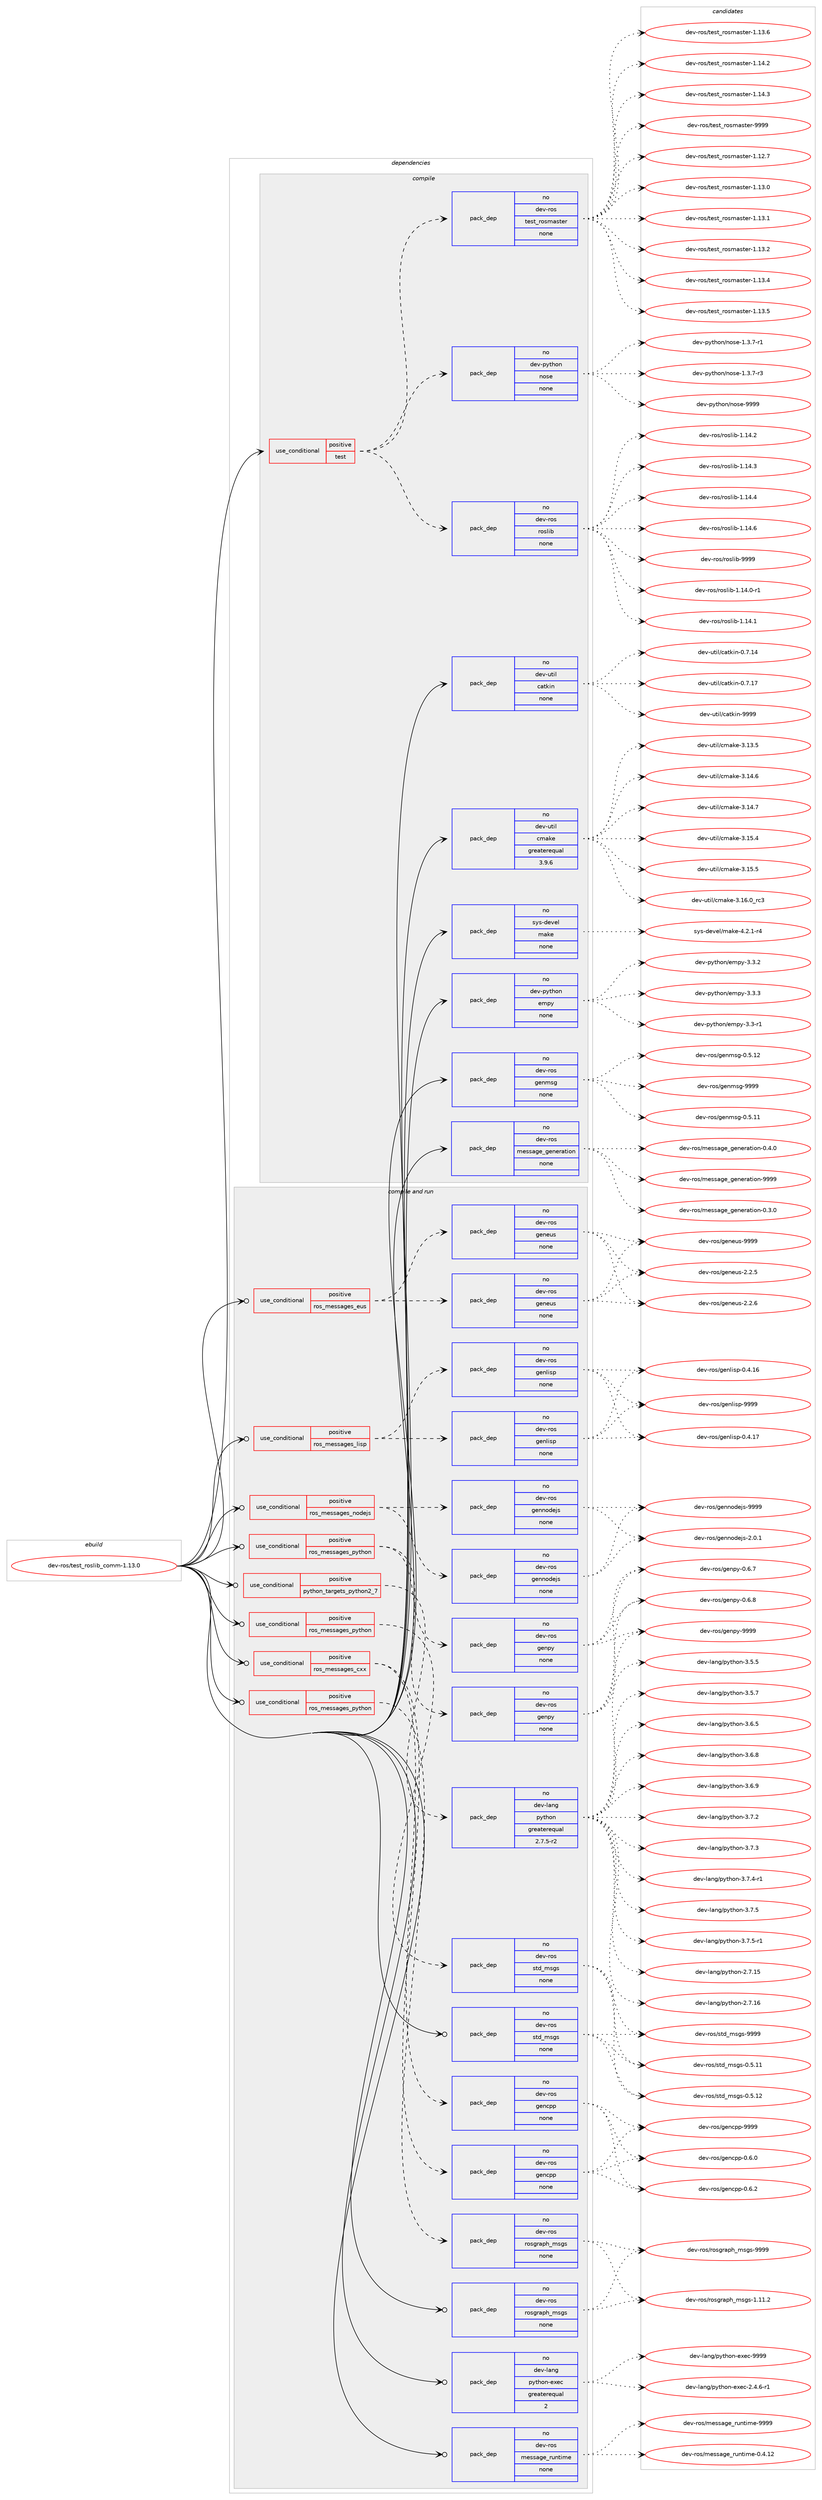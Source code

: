 digraph prolog {

# *************
# Graph options
# *************

newrank=true;
concentrate=true;
compound=true;
graph [rankdir=LR,fontname=Helvetica,fontsize=10,ranksep=1.5];#, ranksep=2.5, nodesep=0.2];
edge  [arrowhead=vee];
node  [fontname=Helvetica,fontsize=10];

# **********
# The ebuild
# **********

subgraph cluster_leftcol {
color=gray;
rank=same;
label=<<i>ebuild</i>>;
id [label="dev-ros/test_roslib_comm-1.13.0", color=red, width=4, href="../dev-ros/test_roslib_comm-1.13.0.svg"];
}

# ****************
# The dependencies
# ****************

subgraph cluster_midcol {
color=gray;
label=<<i>dependencies</i>>;
subgraph cluster_compile {
fillcolor="#eeeeee";
style=filled;
label=<<i>compile</i>>;
subgraph cond155794 {
dependency669003 [label=<<TABLE BORDER="0" CELLBORDER="1" CELLSPACING="0" CELLPADDING="4"><TR><TD ROWSPAN="3" CELLPADDING="10">use_conditional</TD></TR><TR><TD>positive</TD></TR><TR><TD>test</TD></TR></TABLE>>, shape=none, color=red];
subgraph pack501303 {
dependency669004 [label=<<TABLE BORDER="0" CELLBORDER="1" CELLSPACING="0" CELLPADDING="4" WIDTH="220"><TR><TD ROWSPAN="6" CELLPADDING="30">pack_dep</TD></TR><TR><TD WIDTH="110">no</TD></TR><TR><TD>dev-ros</TD></TR><TR><TD>roslib</TD></TR><TR><TD>none</TD></TR><TR><TD></TD></TR></TABLE>>, shape=none, color=blue];
}
dependency669003:e -> dependency669004:w [weight=20,style="dashed",arrowhead="vee"];
subgraph pack501304 {
dependency669005 [label=<<TABLE BORDER="0" CELLBORDER="1" CELLSPACING="0" CELLPADDING="4" WIDTH="220"><TR><TD ROWSPAN="6" CELLPADDING="30">pack_dep</TD></TR><TR><TD WIDTH="110">no</TD></TR><TR><TD>dev-python</TD></TR><TR><TD>nose</TD></TR><TR><TD>none</TD></TR><TR><TD></TD></TR></TABLE>>, shape=none, color=blue];
}
dependency669003:e -> dependency669005:w [weight=20,style="dashed",arrowhead="vee"];
subgraph pack501305 {
dependency669006 [label=<<TABLE BORDER="0" CELLBORDER="1" CELLSPACING="0" CELLPADDING="4" WIDTH="220"><TR><TD ROWSPAN="6" CELLPADDING="30">pack_dep</TD></TR><TR><TD WIDTH="110">no</TD></TR><TR><TD>dev-ros</TD></TR><TR><TD>test_rosmaster</TD></TR><TR><TD>none</TD></TR><TR><TD></TD></TR></TABLE>>, shape=none, color=blue];
}
dependency669003:e -> dependency669006:w [weight=20,style="dashed",arrowhead="vee"];
}
id:e -> dependency669003:w [weight=20,style="solid",arrowhead="vee"];
subgraph pack501306 {
dependency669007 [label=<<TABLE BORDER="0" CELLBORDER="1" CELLSPACING="0" CELLPADDING="4" WIDTH="220"><TR><TD ROWSPAN="6" CELLPADDING="30">pack_dep</TD></TR><TR><TD WIDTH="110">no</TD></TR><TR><TD>dev-python</TD></TR><TR><TD>empy</TD></TR><TR><TD>none</TD></TR><TR><TD></TD></TR></TABLE>>, shape=none, color=blue];
}
id:e -> dependency669007:w [weight=20,style="solid",arrowhead="vee"];
subgraph pack501307 {
dependency669008 [label=<<TABLE BORDER="0" CELLBORDER="1" CELLSPACING="0" CELLPADDING="4" WIDTH="220"><TR><TD ROWSPAN="6" CELLPADDING="30">pack_dep</TD></TR><TR><TD WIDTH="110">no</TD></TR><TR><TD>dev-ros</TD></TR><TR><TD>genmsg</TD></TR><TR><TD>none</TD></TR><TR><TD></TD></TR></TABLE>>, shape=none, color=blue];
}
id:e -> dependency669008:w [weight=20,style="solid",arrowhead="vee"];
subgraph pack501308 {
dependency669009 [label=<<TABLE BORDER="0" CELLBORDER="1" CELLSPACING="0" CELLPADDING="4" WIDTH="220"><TR><TD ROWSPAN="6" CELLPADDING="30">pack_dep</TD></TR><TR><TD WIDTH="110">no</TD></TR><TR><TD>dev-ros</TD></TR><TR><TD>message_generation</TD></TR><TR><TD>none</TD></TR><TR><TD></TD></TR></TABLE>>, shape=none, color=blue];
}
id:e -> dependency669009:w [weight=20,style="solid",arrowhead="vee"];
subgraph pack501309 {
dependency669010 [label=<<TABLE BORDER="0" CELLBORDER="1" CELLSPACING="0" CELLPADDING="4" WIDTH="220"><TR><TD ROWSPAN="6" CELLPADDING="30">pack_dep</TD></TR><TR><TD WIDTH="110">no</TD></TR><TR><TD>dev-util</TD></TR><TR><TD>catkin</TD></TR><TR><TD>none</TD></TR><TR><TD></TD></TR></TABLE>>, shape=none, color=blue];
}
id:e -> dependency669010:w [weight=20,style="solid",arrowhead="vee"];
subgraph pack501310 {
dependency669011 [label=<<TABLE BORDER="0" CELLBORDER="1" CELLSPACING="0" CELLPADDING="4" WIDTH="220"><TR><TD ROWSPAN="6" CELLPADDING="30">pack_dep</TD></TR><TR><TD WIDTH="110">no</TD></TR><TR><TD>dev-util</TD></TR><TR><TD>cmake</TD></TR><TR><TD>greaterequal</TD></TR><TR><TD>3.9.6</TD></TR></TABLE>>, shape=none, color=blue];
}
id:e -> dependency669011:w [weight=20,style="solid",arrowhead="vee"];
subgraph pack501311 {
dependency669012 [label=<<TABLE BORDER="0" CELLBORDER="1" CELLSPACING="0" CELLPADDING="4" WIDTH="220"><TR><TD ROWSPAN="6" CELLPADDING="30">pack_dep</TD></TR><TR><TD WIDTH="110">no</TD></TR><TR><TD>sys-devel</TD></TR><TR><TD>make</TD></TR><TR><TD>none</TD></TR><TR><TD></TD></TR></TABLE>>, shape=none, color=blue];
}
id:e -> dependency669012:w [weight=20,style="solid",arrowhead="vee"];
}
subgraph cluster_compileandrun {
fillcolor="#eeeeee";
style=filled;
label=<<i>compile and run</i>>;
subgraph cond155795 {
dependency669013 [label=<<TABLE BORDER="0" CELLBORDER="1" CELLSPACING="0" CELLPADDING="4"><TR><TD ROWSPAN="3" CELLPADDING="10">use_conditional</TD></TR><TR><TD>positive</TD></TR><TR><TD>python_targets_python2_7</TD></TR></TABLE>>, shape=none, color=red];
subgraph pack501312 {
dependency669014 [label=<<TABLE BORDER="0" CELLBORDER="1" CELLSPACING="0" CELLPADDING="4" WIDTH="220"><TR><TD ROWSPAN="6" CELLPADDING="30">pack_dep</TD></TR><TR><TD WIDTH="110">no</TD></TR><TR><TD>dev-lang</TD></TR><TR><TD>python</TD></TR><TR><TD>greaterequal</TD></TR><TR><TD>2.7.5-r2</TD></TR></TABLE>>, shape=none, color=blue];
}
dependency669013:e -> dependency669014:w [weight=20,style="dashed",arrowhead="vee"];
}
id:e -> dependency669013:w [weight=20,style="solid",arrowhead="odotvee"];
subgraph cond155796 {
dependency669015 [label=<<TABLE BORDER="0" CELLBORDER="1" CELLSPACING="0" CELLPADDING="4"><TR><TD ROWSPAN="3" CELLPADDING="10">use_conditional</TD></TR><TR><TD>positive</TD></TR><TR><TD>ros_messages_cxx</TD></TR></TABLE>>, shape=none, color=red];
subgraph pack501313 {
dependency669016 [label=<<TABLE BORDER="0" CELLBORDER="1" CELLSPACING="0" CELLPADDING="4" WIDTH="220"><TR><TD ROWSPAN="6" CELLPADDING="30">pack_dep</TD></TR><TR><TD WIDTH="110">no</TD></TR><TR><TD>dev-ros</TD></TR><TR><TD>gencpp</TD></TR><TR><TD>none</TD></TR><TR><TD></TD></TR></TABLE>>, shape=none, color=blue];
}
dependency669015:e -> dependency669016:w [weight=20,style="dashed",arrowhead="vee"];
subgraph pack501314 {
dependency669017 [label=<<TABLE BORDER="0" CELLBORDER="1" CELLSPACING="0" CELLPADDING="4" WIDTH="220"><TR><TD ROWSPAN="6" CELLPADDING="30">pack_dep</TD></TR><TR><TD WIDTH="110">no</TD></TR><TR><TD>dev-ros</TD></TR><TR><TD>gencpp</TD></TR><TR><TD>none</TD></TR><TR><TD></TD></TR></TABLE>>, shape=none, color=blue];
}
dependency669015:e -> dependency669017:w [weight=20,style="dashed",arrowhead="vee"];
}
id:e -> dependency669015:w [weight=20,style="solid",arrowhead="odotvee"];
subgraph cond155797 {
dependency669018 [label=<<TABLE BORDER="0" CELLBORDER="1" CELLSPACING="0" CELLPADDING="4"><TR><TD ROWSPAN="3" CELLPADDING="10">use_conditional</TD></TR><TR><TD>positive</TD></TR><TR><TD>ros_messages_eus</TD></TR></TABLE>>, shape=none, color=red];
subgraph pack501315 {
dependency669019 [label=<<TABLE BORDER="0" CELLBORDER="1" CELLSPACING="0" CELLPADDING="4" WIDTH="220"><TR><TD ROWSPAN="6" CELLPADDING="30">pack_dep</TD></TR><TR><TD WIDTH="110">no</TD></TR><TR><TD>dev-ros</TD></TR><TR><TD>geneus</TD></TR><TR><TD>none</TD></TR><TR><TD></TD></TR></TABLE>>, shape=none, color=blue];
}
dependency669018:e -> dependency669019:w [weight=20,style="dashed",arrowhead="vee"];
subgraph pack501316 {
dependency669020 [label=<<TABLE BORDER="0" CELLBORDER="1" CELLSPACING="0" CELLPADDING="4" WIDTH="220"><TR><TD ROWSPAN="6" CELLPADDING="30">pack_dep</TD></TR><TR><TD WIDTH="110">no</TD></TR><TR><TD>dev-ros</TD></TR><TR><TD>geneus</TD></TR><TR><TD>none</TD></TR><TR><TD></TD></TR></TABLE>>, shape=none, color=blue];
}
dependency669018:e -> dependency669020:w [weight=20,style="dashed",arrowhead="vee"];
}
id:e -> dependency669018:w [weight=20,style="solid",arrowhead="odotvee"];
subgraph cond155798 {
dependency669021 [label=<<TABLE BORDER="0" CELLBORDER="1" CELLSPACING="0" CELLPADDING="4"><TR><TD ROWSPAN="3" CELLPADDING="10">use_conditional</TD></TR><TR><TD>positive</TD></TR><TR><TD>ros_messages_lisp</TD></TR></TABLE>>, shape=none, color=red];
subgraph pack501317 {
dependency669022 [label=<<TABLE BORDER="0" CELLBORDER="1" CELLSPACING="0" CELLPADDING="4" WIDTH="220"><TR><TD ROWSPAN="6" CELLPADDING="30">pack_dep</TD></TR><TR><TD WIDTH="110">no</TD></TR><TR><TD>dev-ros</TD></TR><TR><TD>genlisp</TD></TR><TR><TD>none</TD></TR><TR><TD></TD></TR></TABLE>>, shape=none, color=blue];
}
dependency669021:e -> dependency669022:w [weight=20,style="dashed",arrowhead="vee"];
subgraph pack501318 {
dependency669023 [label=<<TABLE BORDER="0" CELLBORDER="1" CELLSPACING="0" CELLPADDING="4" WIDTH="220"><TR><TD ROWSPAN="6" CELLPADDING="30">pack_dep</TD></TR><TR><TD WIDTH="110">no</TD></TR><TR><TD>dev-ros</TD></TR><TR><TD>genlisp</TD></TR><TR><TD>none</TD></TR><TR><TD></TD></TR></TABLE>>, shape=none, color=blue];
}
dependency669021:e -> dependency669023:w [weight=20,style="dashed",arrowhead="vee"];
}
id:e -> dependency669021:w [weight=20,style="solid",arrowhead="odotvee"];
subgraph cond155799 {
dependency669024 [label=<<TABLE BORDER="0" CELLBORDER="1" CELLSPACING="0" CELLPADDING="4"><TR><TD ROWSPAN="3" CELLPADDING="10">use_conditional</TD></TR><TR><TD>positive</TD></TR><TR><TD>ros_messages_nodejs</TD></TR></TABLE>>, shape=none, color=red];
subgraph pack501319 {
dependency669025 [label=<<TABLE BORDER="0" CELLBORDER="1" CELLSPACING="0" CELLPADDING="4" WIDTH="220"><TR><TD ROWSPAN="6" CELLPADDING="30">pack_dep</TD></TR><TR><TD WIDTH="110">no</TD></TR><TR><TD>dev-ros</TD></TR><TR><TD>gennodejs</TD></TR><TR><TD>none</TD></TR><TR><TD></TD></TR></TABLE>>, shape=none, color=blue];
}
dependency669024:e -> dependency669025:w [weight=20,style="dashed",arrowhead="vee"];
subgraph pack501320 {
dependency669026 [label=<<TABLE BORDER="0" CELLBORDER="1" CELLSPACING="0" CELLPADDING="4" WIDTH="220"><TR><TD ROWSPAN="6" CELLPADDING="30">pack_dep</TD></TR><TR><TD WIDTH="110">no</TD></TR><TR><TD>dev-ros</TD></TR><TR><TD>gennodejs</TD></TR><TR><TD>none</TD></TR><TR><TD></TD></TR></TABLE>>, shape=none, color=blue];
}
dependency669024:e -> dependency669026:w [weight=20,style="dashed",arrowhead="vee"];
}
id:e -> dependency669024:w [weight=20,style="solid",arrowhead="odotvee"];
subgraph cond155800 {
dependency669027 [label=<<TABLE BORDER="0" CELLBORDER="1" CELLSPACING="0" CELLPADDING="4"><TR><TD ROWSPAN="3" CELLPADDING="10">use_conditional</TD></TR><TR><TD>positive</TD></TR><TR><TD>ros_messages_python</TD></TR></TABLE>>, shape=none, color=red];
subgraph pack501321 {
dependency669028 [label=<<TABLE BORDER="0" CELLBORDER="1" CELLSPACING="0" CELLPADDING="4" WIDTH="220"><TR><TD ROWSPAN="6" CELLPADDING="30">pack_dep</TD></TR><TR><TD WIDTH="110">no</TD></TR><TR><TD>dev-ros</TD></TR><TR><TD>genpy</TD></TR><TR><TD>none</TD></TR><TR><TD></TD></TR></TABLE>>, shape=none, color=blue];
}
dependency669027:e -> dependency669028:w [weight=20,style="dashed",arrowhead="vee"];
subgraph pack501322 {
dependency669029 [label=<<TABLE BORDER="0" CELLBORDER="1" CELLSPACING="0" CELLPADDING="4" WIDTH="220"><TR><TD ROWSPAN="6" CELLPADDING="30">pack_dep</TD></TR><TR><TD WIDTH="110">no</TD></TR><TR><TD>dev-ros</TD></TR><TR><TD>genpy</TD></TR><TR><TD>none</TD></TR><TR><TD></TD></TR></TABLE>>, shape=none, color=blue];
}
dependency669027:e -> dependency669029:w [weight=20,style="dashed",arrowhead="vee"];
}
id:e -> dependency669027:w [weight=20,style="solid",arrowhead="odotvee"];
subgraph cond155801 {
dependency669030 [label=<<TABLE BORDER="0" CELLBORDER="1" CELLSPACING="0" CELLPADDING="4"><TR><TD ROWSPAN="3" CELLPADDING="10">use_conditional</TD></TR><TR><TD>positive</TD></TR><TR><TD>ros_messages_python</TD></TR></TABLE>>, shape=none, color=red];
subgraph pack501323 {
dependency669031 [label=<<TABLE BORDER="0" CELLBORDER="1" CELLSPACING="0" CELLPADDING="4" WIDTH="220"><TR><TD ROWSPAN="6" CELLPADDING="30">pack_dep</TD></TR><TR><TD WIDTH="110">no</TD></TR><TR><TD>dev-ros</TD></TR><TR><TD>rosgraph_msgs</TD></TR><TR><TD>none</TD></TR><TR><TD></TD></TR></TABLE>>, shape=none, color=blue];
}
dependency669030:e -> dependency669031:w [weight=20,style="dashed",arrowhead="vee"];
}
id:e -> dependency669030:w [weight=20,style="solid",arrowhead="odotvee"];
subgraph cond155802 {
dependency669032 [label=<<TABLE BORDER="0" CELLBORDER="1" CELLSPACING="0" CELLPADDING="4"><TR><TD ROWSPAN="3" CELLPADDING="10">use_conditional</TD></TR><TR><TD>positive</TD></TR><TR><TD>ros_messages_python</TD></TR></TABLE>>, shape=none, color=red];
subgraph pack501324 {
dependency669033 [label=<<TABLE BORDER="0" CELLBORDER="1" CELLSPACING="0" CELLPADDING="4" WIDTH="220"><TR><TD ROWSPAN="6" CELLPADDING="30">pack_dep</TD></TR><TR><TD WIDTH="110">no</TD></TR><TR><TD>dev-ros</TD></TR><TR><TD>std_msgs</TD></TR><TR><TD>none</TD></TR><TR><TD></TD></TR></TABLE>>, shape=none, color=blue];
}
dependency669032:e -> dependency669033:w [weight=20,style="dashed",arrowhead="vee"];
}
id:e -> dependency669032:w [weight=20,style="solid",arrowhead="odotvee"];
subgraph pack501325 {
dependency669034 [label=<<TABLE BORDER="0" CELLBORDER="1" CELLSPACING="0" CELLPADDING="4" WIDTH="220"><TR><TD ROWSPAN="6" CELLPADDING="30">pack_dep</TD></TR><TR><TD WIDTH="110">no</TD></TR><TR><TD>dev-lang</TD></TR><TR><TD>python-exec</TD></TR><TR><TD>greaterequal</TD></TR><TR><TD>2</TD></TR></TABLE>>, shape=none, color=blue];
}
id:e -> dependency669034:w [weight=20,style="solid",arrowhead="odotvee"];
subgraph pack501326 {
dependency669035 [label=<<TABLE BORDER="0" CELLBORDER="1" CELLSPACING="0" CELLPADDING="4" WIDTH="220"><TR><TD ROWSPAN="6" CELLPADDING="30">pack_dep</TD></TR><TR><TD WIDTH="110">no</TD></TR><TR><TD>dev-ros</TD></TR><TR><TD>message_runtime</TD></TR><TR><TD>none</TD></TR><TR><TD></TD></TR></TABLE>>, shape=none, color=blue];
}
id:e -> dependency669035:w [weight=20,style="solid",arrowhead="odotvee"];
subgraph pack501327 {
dependency669036 [label=<<TABLE BORDER="0" CELLBORDER="1" CELLSPACING="0" CELLPADDING="4" WIDTH="220"><TR><TD ROWSPAN="6" CELLPADDING="30">pack_dep</TD></TR><TR><TD WIDTH="110">no</TD></TR><TR><TD>dev-ros</TD></TR><TR><TD>rosgraph_msgs</TD></TR><TR><TD>none</TD></TR><TR><TD></TD></TR></TABLE>>, shape=none, color=blue];
}
id:e -> dependency669036:w [weight=20,style="solid",arrowhead="odotvee"];
subgraph pack501328 {
dependency669037 [label=<<TABLE BORDER="0" CELLBORDER="1" CELLSPACING="0" CELLPADDING="4" WIDTH="220"><TR><TD ROWSPAN="6" CELLPADDING="30">pack_dep</TD></TR><TR><TD WIDTH="110">no</TD></TR><TR><TD>dev-ros</TD></TR><TR><TD>std_msgs</TD></TR><TR><TD>none</TD></TR><TR><TD></TD></TR></TABLE>>, shape=none, color=blue];
}
id:e -> dependency669037:w [weight=20,style="solid",arrowhead="odotvee"];
}
subgraph cluster_run {
fillcolor="#eeeeee";
style=filled;
label=<<i>run</i>>;
}
}

# **************
# The candidates
# **************

subgraph cluster_choices {
rank=same;
color=gray;
label=<<i>candidates</i>>;

subgraph choice501303 {
color=black;
nodesep=1;
choice100101118451141111154711411111510810598454946495246484511449 [label="dev-ros/roslib-1.14.0-r1", color=red, width=4,href="../dev-ros/roslib-1.14.0-r1.svg"];
choice10010111845114111115471141111151081059845494649524649 [label="dev-ros/roslib-1.14.1", color=red, width=4,href="../dev-ros/roslib-1.14.1.svg"];
choice10010111845114111115471141111151081059845494649524650 [label="dev-ros/roslib-1.14.2", color=red, width=4,href="../dev-ros/roslib-1.14.2.svg"];
choice10010111845114111115471141111151081059845494649524651 [label="dev-ros/roslib-1.14.3", color=red, width=4,href="../dev-ros/roslib-1.14.3.svg"];
choice10010111845114111115471141111151081059845494649524652 [label="dev-ros/roslib-1.14.4", color=red, width=4,href="../dev-ros/roslib-1.14.4.svg"];
choice10010111845114111115471141111151081059845494649524654 [label="dev-ros/roslib-1.14.6", color=red, width=4,href="../dev-ros/roslib-1.14.6.svg"];
choice1001011184511411111547114111115108105984557575757 [label="dev-ros/roslib-9999", color=red, width=4,href="../dev-ros/roslib-9999.svg"];
dependency669004:e -> choice100101118451141111154711411111510810598454946495246484511449:w [style=dotted,weight="100"];
dependency669004:e -> choice10010111845114111115471141111151081059845494649524649:w [style=dotted,weight="100"];
dependency669004:e -> choice10010111845114111115471141111151081059845494649524650:w [style=dotted,weight="100"];
dependency669004:e -> choice10010111845114111115471141111151081059845494649524651:w [style=dotted,weight="100"];
dependency669004:e -> choice10010111845114111115471141111151081059845494649524652:w [style=dotted,weight="100"];
dependency669004:e -> choice10010111845114111115471141111151081059845494649524654:w [style=dotted,weight="100"];
dependency669004:e -> choice1001011184511411111547114111115108105984557575757:w [style=dotted,weight="100"];
}
subgraph choice501304 {
color=black;
nodesep=1;
choice10010111845112121116104111110471101111151014549465146554511449 [label="dev-python/nose-1.3.7-r1", color=red, width=4,href="../dev-python/nose-1.3.7-r1.svg"];
choice10010111845112121116104111110471101111151014549465146554511451 [label="dev-python/nose-1.3.7-r3", color=red, width=4,href="../dev-python/nose-1.3.7-r3.svg"];
choice10010111845112121116104111110471101111151014557575757 [label="dev-python/nose-9999", color=red, width=4,href="../dev-python/nose-9999.svg"];
dependency669005:e -> choice10010111845112121116104111110471101111151014549465146554511449:w [style=dotted,weight="100"];
dependency669005:e -> choice10010111845112121116104111110471101111151014549465146554511451:w [style=dotted,weight="100"];
dependency669005:e -> choice10010111845112121116104111110471101111151014557575757:w [style=dotted,weight="100"];
}
subgraph choice501305 {
color=black;
nodesep=1;
choice1001011184511411111547116101115116951141111151099711511610111445494649504655 [label="dev-ros/test_rosmaster-1.12.7", color=red, width=4,href="../dev-ros/test_rosmaster-1.12.7.svg"];
choice1001011184511411111547116101115116951141111151099711511610111445494649514648 [label="dev-ros/test_rosmaster-1.13.0", color=red, width=4,href="../dev-ros/test_rosmaster-1.13.0.svg"];
choice1001011184511411111547116101115116951141111151099711511610111445494649514649 [label="dev-ros/test_rosmaster-1.13.1", color=red, width=4,href="../dev-ros/test_rosmaster-1.13.1.svg"];
choice1001011184511411111547116101115116951141111151099711511610111445494649514650 [label="dev-ros/test_rosmaster-1.13.2", color=red, width=4,href="../dev-ros/test_rosmaster-1.13.2.svg"];
choice1001011184511411111547116101115116951141111151099711511610111445494649514652 [label="dev-ros/test_rosmaster-1.13.4", color=red, width=4,href="../dev-ros/test_rosmaster-1.13.4.svg"];
choice1001011184511411111547116101115116951141111151099711511610111445494649514653 [label="dev-ros/test_rosmaster-1.13.5", color=red, width=4,href="../dev-ros/test_rosmaster-1.13.5.svg"];
choice1001011184511411111547116101115116951141111151099711511610111445494649514654 [label="dev-ros/test_rosmaster-1.13.6", color=red, width=4,href="../dev-ros/test_rosmaster-1.13.6.svg"];
choice1001011184511411111547116101115116951141111151099711511610111445494649524650 [label="dev-ros/test_rosmaster-1.14.2", color=red, width=4,href="../dev-ros/test_rosmaster-1.14.2.svg"];
choice1001011184511411111547116101115116951141111151099711511610111445494649524651 [label="dev-ros/test_rosmaster-1.14.3", color=red, width=4,href="../dev-ros/test_rosmaster-1.14.3.svg"];
choice100101118451141111154711610111511695114111115109971151161011144557575757 [label="dev-ros/test_rosmaster-9999", color=red, width=4,href="../dev-ros/test_rosmaster-9999.svg"];
dependency669006:e -> choice1001011184511411111547116101115116951141111151099711511610111445494649504655:w [style=dotted,weight="100"];
dependency669006:e -> choice1001011184511411111547116101115116951141111151099711511610111445494649514648:w [style=dotted,weight="100"];
dependency669006:e -> choice1001011184511411111547116101115116951141111151099711511610111445494649514649:w [style=dotted,weight="100"];
dependency669006:e -> choice1001011184511411111547116101115116951141111151099711511610111445494649514650:w [style=dotted,weight="100"];
dependency669006:e -> choice1001011184511411111547116101115116951141111151099711511610111445494649514652:w [style=dotted,weight="100"];
dependency669006:e -> choice1001011184511411111547116101115116951141111151099711511610111445494649514653:w [style=dotted,weight="100"];
dependency669006:e -> choice1001011184511411111547116101115116951141111151099711511610111445494649514654:w [style=dotted,weight="100"];
dependency669006:e -> choice1001011184511411111547116101115116951141111151099711511610111445494649524650:w [style=dotted,weight="100"];
dependency669006:e -> choice1001011184511411111547116101115116951141111151099711511610111445494649524651:w [style=dotted,weight="100"];
dependency669006:e -> choice100101118451141111154711610111511695114111115109971151161011144557575757:w [style=dotted,weight="100"];
}
subgraph choice501306 {
color=black;
nodesep=1;
choice1001011184511212111610411111047101109112121455146514511449 [label="dev-python/empy-3.3-r1", color=red, width=4,href="../dev-python/empy-3.3-r1.svg"];
choice1001011184511212111610411111047101109112121455146514650 [label="dev-python/empy-3.3.2", color=red, width=4,href="../dev-python/empy-3.3.2.svg"];
choice1001011184511212111610411111047101109112121455146514651 [label="dev-python/empy-3.3.3", color=red, width=4,href="../dev-python/empy-3.3.3.svg"];
dependency669007:e -> choice1001011184511212111610411111047101109112121455146514511449:w [style=dotted,weight="100"];
dependency669007:e -> choice1001011184511212111610411111047101109112121455146514650:w [style=dotted,weight="100"];
dependency669007:e -> choice1001011184511212111610411111047101109112121455146514651:w [style=dotted,weight="100"];
}
subgraph choice501307 {
color=black;
nodesep=1;
choice100101118451141111154710310111010911510345484653464949 [label="dev-ros/genmsg-0.5.11", color=red, width=4,href="../dev-ros/genmsg-0.5.11.svg"];
choice100101118451141111154710310111010911510345484653464950 [label="dev-ros/genmsg-0.5.12", color=red, width=4,href="../dev-ros/genmsg-0.5.12.svg"];
choice10010111845114111115471031011101091151034557575757 [label="dev-ros/genmsg-9999", color=red, width=4,href="../dev-ros/genmsg-9999.svg"];
dependency669008:e -> choice100101118451141111154710310111010911510345484653464949:w [style=dotted,weight="100"];
dependency669008:e -> choice100101118451141111154710310111010911510345484653464950:w [style=dotted,weight="100"];
dependency669008:e -> choice10010111845114111115471031011101091151034557575757:w [style=dotted,weight="100"];
}
subgraph choice501308 {
color=black;
nodesep=1;
choice1001011184511411111547109101115115971031019510310111010111497116105111110454846514648 [label="dev-ros/message_generation-0.3.0", color=red, width=4,href="../dev-ros/message_generation-0.3.0.svg"];
choice1001011184511411111547109101115115971031019510310111010111497116105111110454846524648 [label="dev-ros/message_generation-0.4.0", color=red, width=4,href="../dev-ros/message_generation-0.4.0.svg"];
choice10010111845114111115471091011151159710310195103101110101114971161051111104557575757 [label="dev-ros/message_generation-9999", color=red, width=4,href="../dev-ros/message_generation-9999.svg"];
dependency669009:e -> choice1001011184511411111547109101115115971031019510310111010111497116105111110454846514648:w [style=dotted,weight="100"];
dependency669009:e -> choice1001011184511411111547109101115115971031019510310111010111497116105111110454846524648:w [style=dotted,weight="100"];
dependency669009:e -> choice10010111845114111115471091011151159710310195103101110101114971161051111104557575757:w [style=dotted,weight="100"];
}
subgraph choice501309 {
color=black;
nodesep=1;
choice1001011184511711610510847999711610710511045484655464952 [label="dev-util/catkin-0.7.14", color=red, width=4,href="../dev-util/catkin-0.7.14.svg"];
choice1001011184511711610510847999711610710511045484655464955 [label="dev-util/catkin-0.7.17", color=red, width=4,href="../dev-util/catkin-0.7.17.svg"];
choice100101118451171161051084799971161071051104557575757 [label="dev-util/catkin-9999", color=red, width=4,href="../dev-util/catkin-9999.svg"];
dependency669010:e -> choice1001011184511711610510847999711610710511045484655464952:w [style=dotted,weight="100"];
dependency669010:e -> choice1001011184511711610510847999711610710511045484655464955:w [style=dotted,weight="100"];
dependency669010:e -> choice100101118451171161051084799971161071051104557575757:w [style=dotted,weight="100"];
}
subgraph choice501310 {
color=black;
nodesep=1;
choice1001011184511711610510847991099710710145514649514653 [label="dev-util/cmake-3.13.5", color=red, width=4,href="../dev-util/cmake-3.13.5.svg"];
choice1001011184511711610510847991099710710145514649524654 [label="dev-util/cmake-3.14.6", color=red, width=4,href="../dev-util/cmake-3.14.6.svg"];
choice1001011184511711610510847991099710710145514649524655 [label="dev-util/cmake-3.14.7", color=red, width=4,href="../dev-util/cmake-3.14.7.svg"];
choice1001011184511711610510847991099710710145514649534652 [label="dev-util/cmake-3.15.4", color=red, width=4,href="../dev-util/cmake-3.15.4.svg"];
choice1001011184511711610510847991099710710145514649534653 [label="dev-util/cmake-3.15.5", color=red, width=4,href="../dev-util/cmake-3.15.5.svg"];
choice1001011184511711610510847991099710710145514649544648951149951 [label="dev-util/cmake-3.16.0_rc3", color=red, width=4,href="../dev-util/cmake-3.16.0_rc3.svg"];
dependency669011:e -> choice1001011184511711610510847991099710710145514649514653:w [style=dotted,weight="100"];
dependency669011:e -> choice1001011184511711610510847991099710710145514649524654:w [style=dotted,weight="100"];
dependency669011:e -> choice1001011184511711610510847991099710710145514649524655:w [style=dotted,weight="100"];
dependency669011:e -> choice1001011184511711610510847991099710710145514649534652:w [style=dotted,weight="100"];
dependency669011:e -> choice1001011184511711610510847991099710710145514649534653:w [style=dotted,weight="100"];
dependency669011:e -> choice1001011184511711610510847991099710710145514649544648951149951:w [style=dotted,weight="100"];
}
subgraph choice501311 {
color=black;
nodesep=1;
choice1151211154510010111810110847109971071014552465046494511452 [label="sys-devel/make-4.2.1-r4", color=red, width=4,href="../sys-devel/make-4.2.1-r4.svg"];
dependency669012:e -> choice1151211154510010111810110847109971071014552465046494511452:w [style=dotted,weight="100"];
}
subgraph choice501312 {
color=black;
nodesep=1;
choice10010111845108971101034711212111610411111045504655464953 [label="dev-lang/python-2.7.15", color=red, width=4,href="../dev-lang/python-2.7.15.svg"];
choice10010111845108971101034711212111610411111045504655464954 [label="dev-lang/python-2.7.16", color=red, width=4,href="../dev-lang/python-2.7.16.svg"];
choice100101118451089711010347112121116104111110455146534653 [label="dev-lang/python-3.5.5", color=red, width=4,href="../dev-lang/python-3.5.5.svg"];
choice100101118451089711010347112121116104111110455146534655 [label="dev-lang/python-3.5.7", color=red, width=4,href="../dev-lang/python-3.5.7.svg"];
choice100101118451089711010347112121116104111110455146544653 [label="dev-lang/python-3.6.5", color=red, width=4,href="../dev-lang/python-3.6.5.svg"];
choice100101118451089711010347112121116104111110455146544656 [label="dev-lang/python-3.6.8", color=red, width=4,href="../dev-lang/python-3.6.8.svg"];
choice100101118451089711010347112121116104111110455146544657 [label="dev-lang/python-3.6.9", color=red, width=4,href="../dev-lang/python-3.6.9.svg"];
choice100101118451089711010347112121116104111110455146554650 [label="dev-lang/python-3.7.2", color=red, width=4,href="../dev-lang/python-3.7.2.svg"];
choice100101118451089711010347112121116104111110455146554651 [label="dev-lang/python-3.7.3", color=red, width=4,href="../dev-lang/python-3.7.3.svg"];
choice1001011184510897110103471121211161041111104551465546524511449 [label="dev-lang/python-3.7.4-r1", color=red, width=4,href="../dev-lang/python-3.7.4-r1.svg"];
choice100101118451089711010347112121116104111110455146554653 [label="dev-lang/python-3.7.5", color=red, width=4,href="../dev-lang/python-3.7.5.svg"];
choice1001011184510897110103471121211161041111104551465546534511449 [label="dev-lang/python-3.7.5-r1", color=red, width=4,href="../dev-lang/python-3.7.5-r1.svg"];
dependency669014:e -> choice10010111845108971101034711212111610411111045504655464953:w [style=dotted,weight="100"];
dependency669014:e -> choice10010111845108971101034711212111610411111045504655464954:w [style=dotted,weight="100"];
dependency669014:e -> choice100101118451089711010347112121116104111110455146534653:w [style=dotted,weight="100"];
dependency669014:e -> choice100101118451089711010347112121116104111110455146534655:w [style=dotted,weight="100"];
dependency669014:e -> choice100101118451089711010347112121116104111110455146544653:w [style=dotted,weight="100"];
dependency669014:e -> choice100101118451089711010347112121116104111110455146544656:w [style=dotted,weight="100"];
dependency669014:e -> choice100101118451089711010347112121116104111110455146544657:w [style=dotted,weight="100"];
dependency669014:e -> choice100101118451089711010347112121116104111110455146554650:w [style=dotted,weight="100"];
dependency669014:e -> choice100101118451089711010347112121116104111110455146554651:w [style=dotted,weight="100"];
dependency669014:e -> choice1001011184510897110103471121211161041111104551465546524511449:w [style=dotted,weight="100"];
dependency669014:e -> choice100101118451089711010347112121116104111110455146554653:w [style=dotted,weight="100"];
dependency669014:e -> choice1001011184510897110103471121211161041111104551465546534511449:w [style=dotted,weight="100"];
}
subgraph choice501313 {
color=black;
nodesep=1;
choice100101118451141111154710310111099112112454846544648 [label="dev-ros/gencpp-0.6.0", color=red, width=4,href="../dev-ros/gencpp-0.6.0.svg"];
choice100101118451141111154710310111099112112454846544650 [label="dev-ros/gencpp-0.6.2", color=red, width=4,href="../dev-ros/gencpp-0.6.2.svg"];
choice1001011184511411111547103101110991121124557575757 [label="dev-ros/gencpp-9999", color=red, width=4,href="../dev-ros/gencpp-9999.svg"];
dependency669016:e -> choice100101118451141111154710310111099112112454846544648:w [style=dotted,weight="100"];
dependency669016:e -> choice100101118451141111154710310111099112112454846544650:w [style=dotted,weight="100"];
dependency669016:e -> choice1001011184511411111547103101110991121124557575757:w [style=dotted,weight="100"];
}
subgraph choice501314 {
color=black;
nodesep=1;
choice100101118451141111154710310111099112112454846544648 [label="dev-ros/gencpp-0.6.0", color=red, width=4,href="../dev-ros/gencpp-0.6.0.svg"];
choice100101118451141111154710310111099112112454846544650 [label="dev-ros/gencpp-0.6.2", color=red, width=4,href="../dev-ros/gencpp-0.6.2.svg"];
choice1001011184511411111547103101110991121124557575757 [label="dev-ros/gencpp-9999", color=red, width=4,href="../dev-ros/gencpp-9999.svg"];
dependency669017:e -> choice100101118451141111154710310111099112112454846544648:w [style=dotted,weight="100"];
dependency669017:e -> choice100101118451141111154710310111099112112454846544650:w [style=dotted,weight="100"];
dependency669017:e -> choice1001011184511411111547103101110991121124557575757:w [style=dotted,weight="100"];
}
subgraph choice501315 {
color=black;
nodesep=1;
choice1001011184511411111547103101110101117115455046504653 [label="dev-ros/geneus-2.2.5", color=red, width=4,href="../dev-ros/geneus-2.2.5.svg"];
choice1001011184511411111547103101110101117115455046504654 [label="dev-ros/geneus-2.2.6", color=red, width=4,href="../dev-ros/geneus-2.2.6.svg"];
choice10010111845114111115471031011101011171154557575757 [label="dev-ros/geneus-9999", color=red, width=4,href="../dev-ros/geneus-9999.svg"];
dependency669019:e -> choice1001011184511411111547103101110101117115455046504653:w [style=dotted,weight="100"];
dependency669019:e -> choice1001011184511411111547103101110101117115455046504654:w [style=dotted,weight="100"];
dependency669019:e -> choice10010111845114111115471031011101011171154557575757:w [style=dotted,weight="100"];
}
subgraph choice501316 {
color=black;
nodesep=1;
choice1001011184511411111547103101110101117115455046504653 [label="dev-ros/geneus-2.2.5", color=red, width=4,href="../dev-ros/geneus-2.2.5.svg"];
choice1001011184511411111547103101110101117115455046504654 [label="dev-ros/geneus-2.2.6", color=red, width=4,href="../dev-ros/geneus-2.2.6.svg"];
choice10010111845114111115471031011101011171154557575757 [label="dev-ros/geneus-9999", color=red, width=4,href="../dev-ros/geneus-9999.svg"];
dependency669020:e -> choice1001011184511411111547103101110101117115455046504653:w [style=dotted,weight="100"];
dependency669020:e -> choice1001011184511411111547103101110101117115455046504654:w [style=dotted,weight="100"];
dependency669020:e -> choice10010111845114111115471031011101011171154557575757:w [style=dotted,weight="100"];
}
subgraph choice501317 {
color=black;
nodesep=1;
choice100101118451141111154710310111010810511511245484652464954 [label="dev-ros/genlisp-0.4.16", color=red, width=4,href="../dev-ros/genlisp-0.4.16.svg"];
choice100101118451141111154710310111010810511511245484652464955 [label="dev-ros/genlisp-0.4.17", color=red, width=4,href="../dev-ros/genlisp-0.4.17.svg"];
choice10010111845114111115471031011101081051151124557575757 [label="dev-ros/genlisp-9999", color=red, width=4,href="../dev-ros/genlisp-9999.svg"];
dependency669022:e -> choice100101118451141111154710310111010810511511245484652464954:w [style=dotted,weight="100"];
dependency669022:e -> choice100101118451141111154710310111010810511511245484652464955:w [style=dotted,weight="100"];
dependency669022:e -> choice10010111845114111115471031011101081051151124557575757:w [style=dotted,weight="100"];
}
subgraph choice501318 {
color=black;
nodesep=1;
choice100101118451141111154710310111010810511511245484652464954 [label="dev-ros/genlisp-0.4.16", color=red, width=4,href="../dev-ros/genlisp-0.4.16.svg"];
choice100101118451141111154710310111010810511511245484652464955 [label="dev-ros/genlisp-0.4.17", color=red, width=4,href="../dev-ros/genlisp-0.4.17.svg"];
choice10010111845114111115471031011101081051151124557575757 [label="dev-ros/genlisp-9999", color=red, width=4,href="../dev-ros/genlisp-9999.svg"];
dependency669023:e -> choice100101118451141111154710310111010810511511245484652464954:w [style=dotted,weight="100"];
dependency669023:e -> choice100101118451141111154710310111010810511511245484652464955:w [style=dotted,weight="100"];
dependency669023:e -> choice10010111845114111115471031011101081051151124557575757:w [style=dotted,weight="100"];
}
subgraph choice501319 {
color=black;
nodesep=1;
choice1001011184511411111547103101110110111100101106115455046484649 [label="dev-ros/gennodejs-2.0.1", color=red, width=4,href="../dev-ros/gennodejs-2.0.1.svg"];
choice10010111845114111115471031011101101111001011061154557575757 [label="dev-ros/gennodejs-9999", color=red, width=4,href="../dev-ros/gennodejs-9999.svg"];
dependency669025:e -> choice1001011184511411111547103101110110111100101106115455046484649:w [style=dotted,weight="100"];
dependency669025:e -> choice10010111845114111115471031011101101111001011061154557575757:w [style=dotted,weight="100"];
}
subgraph choice501320 {
color=black;
nodesep=1;
choice1001011184511411111547103101110110111100101106115455046484649 [label="dev-ros/gennodejs-2.0.1", color=red, width=4,href="../dev-ros/gennodejs-2.0.1.svg"];
choice10010111845114111115471031011101101111001011061154557575757 [label="dev-ros/gennodejs-9999", color=red, width=4,href="../dev-ros/gennodejs-9999.svg"];
dependency669026:e -> choice1001011184511411111547103101110110111100101106115455046484649:w [style=dotted,weight="100"];
dependency669026:e -> choice10010111845114111115471031011101101111001011061154557575757:w [style=dotted,weight="100"];
}
subgraph choice501321 {
color=black;
nodesep=1;
choice1001011184511411111547103101110112121454846544655 [label="dev-ros/genpy-0.6.7", color=red, width=4,href="../dev-ros/genpy-0.6.7.svg"];
choice1001011184511411111547103101110112121454846544656 [label="dev-ros/genpy-0.6.8", color=red, width=4,href="../dev-ros/genpy-0.6.8.svg"];
choice10010111845114111115471031011101121214557575757 [label="dev-ros/genpy-9999", color=red, width=4,href="../dev-ros/genpy-9999.svg"];
dependency669028:e -> choice1001011184511411111547103101110112121454846544655:w [style=dotted,weight="100"];
dependency669028:e -> choice1001011184511411111547103101110112121454846544656:w [style=dotted,weight="100"];
dependency669028:e -> choice10010111845114111115471031011101121214557575757:w [style=dotted,weight="100"];
}
subgraph choice501322 {
color=black;
nodesep=1;
choice1001011184511411111547103101110112121454846544655 [label="dev-ros/genpy-0.6.7", color=red, width=4,href="../dev-ros/genpy-0.6.7.svg"];
choice1001011184511411111547103101110112121454846544656 [label="dev-ros/genpy-0.6.8", color=red, width=4,href="../dev-ros/genpy-0.6.8.svg"];
choice10010111845114111115471031011101121214557575757 [label="dev-ros/genpy-9999", color=red, width=4,href="../dev-ros/genpy-9999.svg"];
dependency669029:e -> choice1001011184511411111547103101110112121454846544655:w [style=dotted,weight="100"];
dependency669029:e -> choice1001011184511411111547103101110112121454846544656:w [style=dotted,weight="100"];
dependency669029:e -> choice10010111845114111115471031011101121214557575757:w [style=dotted,weight="100"];
}
subgraph choice501323 {
color=black;
nodesep=1;
choice1001011184511411111547114111115103114971121049510911510311545494649494650 [label="dev-ros/rosgraph_msgs-1.11.2", color=red, width=4,href="../dev-ros/rosgraph_msgs-1.11.2.svg"];
choice100101118451141111154711411111510311497112104951091151031154557575757 [label="dev-ros/rosgraph_msgs-9999", color=red, width=4,href="../dev-ros/rosgraph_msgs-9999.svg"];
dependency669031:e -> choice1001011184511411111547114111115103114971121049510911510311545494649494650:w [style=dotted,weight="100"];
dependency669031:e -> choice100101118451141111154711411111510311497112104951091151031154557575757:w [style=dotted,weight="100"];
}
subgraph choice501324 {
color=black;
nodesep=1;
choice10010111845114111115471151161009510911510311545484653464949 [label="dev-ros/std_msgs-0.5.11", color=red, width=4,href="../dev-ros/std_msgs-0.5.11.svg"];
choice10010111845114111115471151161009510911510311545484653464950 [label="dev-ros/std_msgs-0.5.12", color=red, width=4,href="../dev-ros/std_msgs-0.5.12.svg"];
choice1001011184511411111547115116100951091151031154557575757 [label="dev-ros/std_msgs-9999", color=red, width=4,href="../dev-ros/std_msgs-9999.svg"];
dependency669033:e -> choice10010111845114111115471151161009510911510311545484653464949:w [style=dotted,weight="100"];
dependency669033:e -> choice10010111845114111115471151161009510911510311545484653464950:w [style=dotted,weight="100"];
dependency669033:e -> choice1001011184511411111547115116100951091151031154557575757:w [style=dotted,weight="100"];
}
subgraph choice501325 {
color=black;
nodesep=1;
choice10010111845108971101034711212111610411111045101120101994550465246544511449 [label="dev-lang/python-exec-2.4.6-r1", color=red, width=4,href="../dev-lang/python-exec-2.4.6-r1.svg"];
choice10010111845108971101034711212111610411111045101120101994557575757 [label="dev-lang/python-exec-9999", color=red, width=4,href="../dev-lang/python-exec-9999.svg"];
dependency669034:e -> choice10010111845108971101034711212111610411111045101120101994550465246544511449:w [style=dotted,weight="100"];
dependency669034:e -> choice10010111845108971101034711212111610411111045101120101994557575757:w [style=dotted,weight="100"];
}
subgraph choice501326 {
color=black;
nodesep=1;
choice1001011184511411111547109101115115971031019511411711011610510910145484652464950 [label="dev-ros/message_runtime-0.4.12", color=red, width=4,href="../dev-ros/message_runtime-0.4.12.svg"];
choice100101118451141111154710910111511597103101951141171101161051091014557575757 [label="dev-ros/message_runtime-9999", color=red, width=4,href="../dev-ros/message_runtime-9999.svg"];
dependency669035:e -> choice1001011184511411111547109101115115971031019511411711011610510910145484652464950:w [style=dotted,weight="100"];
dependency669035:e -> choice100101118451141111154710910111511597103101951141171101161051091014557575757:w [style=dotted,weight="100"];
}
subgraph choice501327 {
color=black;
nodesep=1;
choice1001011184511411111547114111115103114971121049510911510311545494649494650 [label="dev-ros/rosgraph_msgs-1.11.2", color=red, width=4,href="../dev-ros/rosgraph_msgs-1.11.2.svg"];
choice100101118451141111154711411111510311497112104951091151031154557575757 [label="dev-ros/rosgraph_msgs-9999", color=red, width=4,href="../dev-ros/rosgraph_msgs-9999.svg"];
dependency669036:e -> choice1001011184511411111547114111115103114971121049510911510311545494649494650:w [style=dotted,weight="100"];
dependency669036:e -> choice100101118451141111154711411111510311497112104951091151031154557575757:w [style=dotted,weight="100"];
}
subgraph choice501328 {
color=black;
nodesep=1;
choice10010111845114111115471151161009510911510311545484653464949 [label="dev-ros/std_msgs-0.5.11", color=red, width=4,href="../dev-ros/std_msgs-0.5.11.svg"];
choice10010111845114111115471151161009510911510311545484653464950 [label="dev-ros/std_msgs-0.5.12", color=red, width=4,href="../dev-ros/std_msgs-0.5.12.svg"];
choice1001011184511411111547115116100951091151031154557575757 [label="dev-ros/std_msgs-9999", color=red, width=4,href="../dev-ros/std_msgs-9999.svg"];
dependency669037:e -> choice10010111845114111115471151161009510911510311545484653464949:w [style=dotted,weight="100"];
dependency669037:e -> choice10010111845114111115471151161009510911510311545484653464950:w [style=dotted,weight="100"];
dependency669037:e -> choice1001011184511411111547115116100951091151031154557575757:w [style=dotted,weight="100"];
}
}

}
